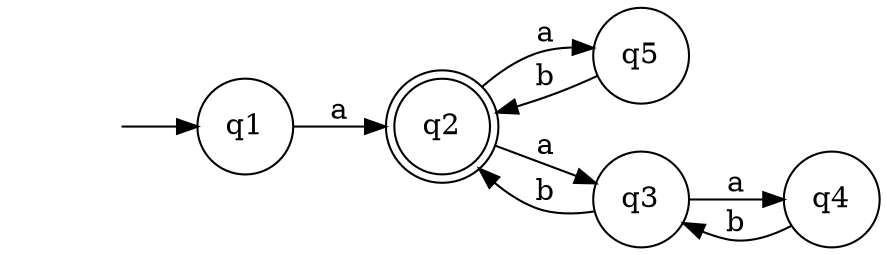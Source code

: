 digraph G {
  rankdir = LR;
  node [shape = none, label = ""] 0;
  node [shape = circle, label = "q5"]; q4;
  node [shape = circle, label = "q4"]; q3;
  node [shape = circle, label = "q3"]; q2;
  node [shape = doublecircle, label = "q2"]; q1;
  node [shape = circle, label = "q1"];
  0 -> q0;
  q0 -> q1 [label = "a"];
  q1 -> q2 [label = "a"];
  q1 -> q4 [label = "a"];
  q2 -> q1 [label = "b"];
  q2 -> q3 [label = "a"];
  q3 -> q2 [label = "b"];
  q4 -> q1 [label = "b"];


}

